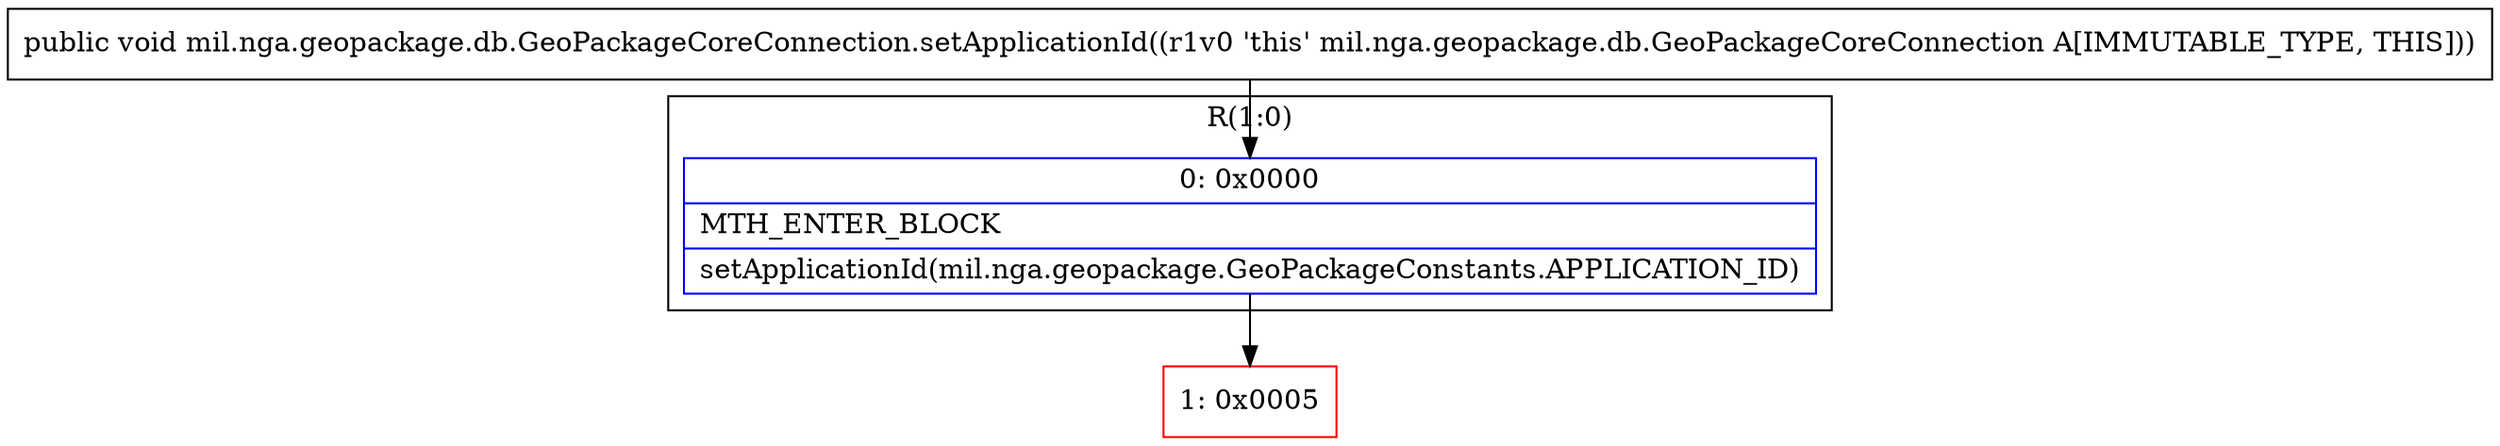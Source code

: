 digraph "CFG formil.nga.geopackage.db.GeoPackageCoreConnection.setApplicationId()V" {
subgraph cluster_Region_871100459 {
label = "R(1:0)";
node [shape=record,color=blue];
Node_0 [shape=record,label="{0\:\ 0x0000|MTH_ENTER_BLOCK\l|setApplicationId(mil.nga.geopackage.GeoPackageConstants.APPLICATION_ID)\l}"];
}
Node_1 [shape=record,color=red,label="{1\:\ 0x0005}"];
MethodNode[shape=record,label="{public void mil.nga.geopackage.db.GeoPackageCoreConnection.setApplicationId((r1v0 'this' mil.nga.geopackage.db.GeoPackageCoreConnection A[IMMUTABLE_TYPE, THIS])) }"];
MethodNode -> Node_0;
Node_0 -> Node_1;
}

